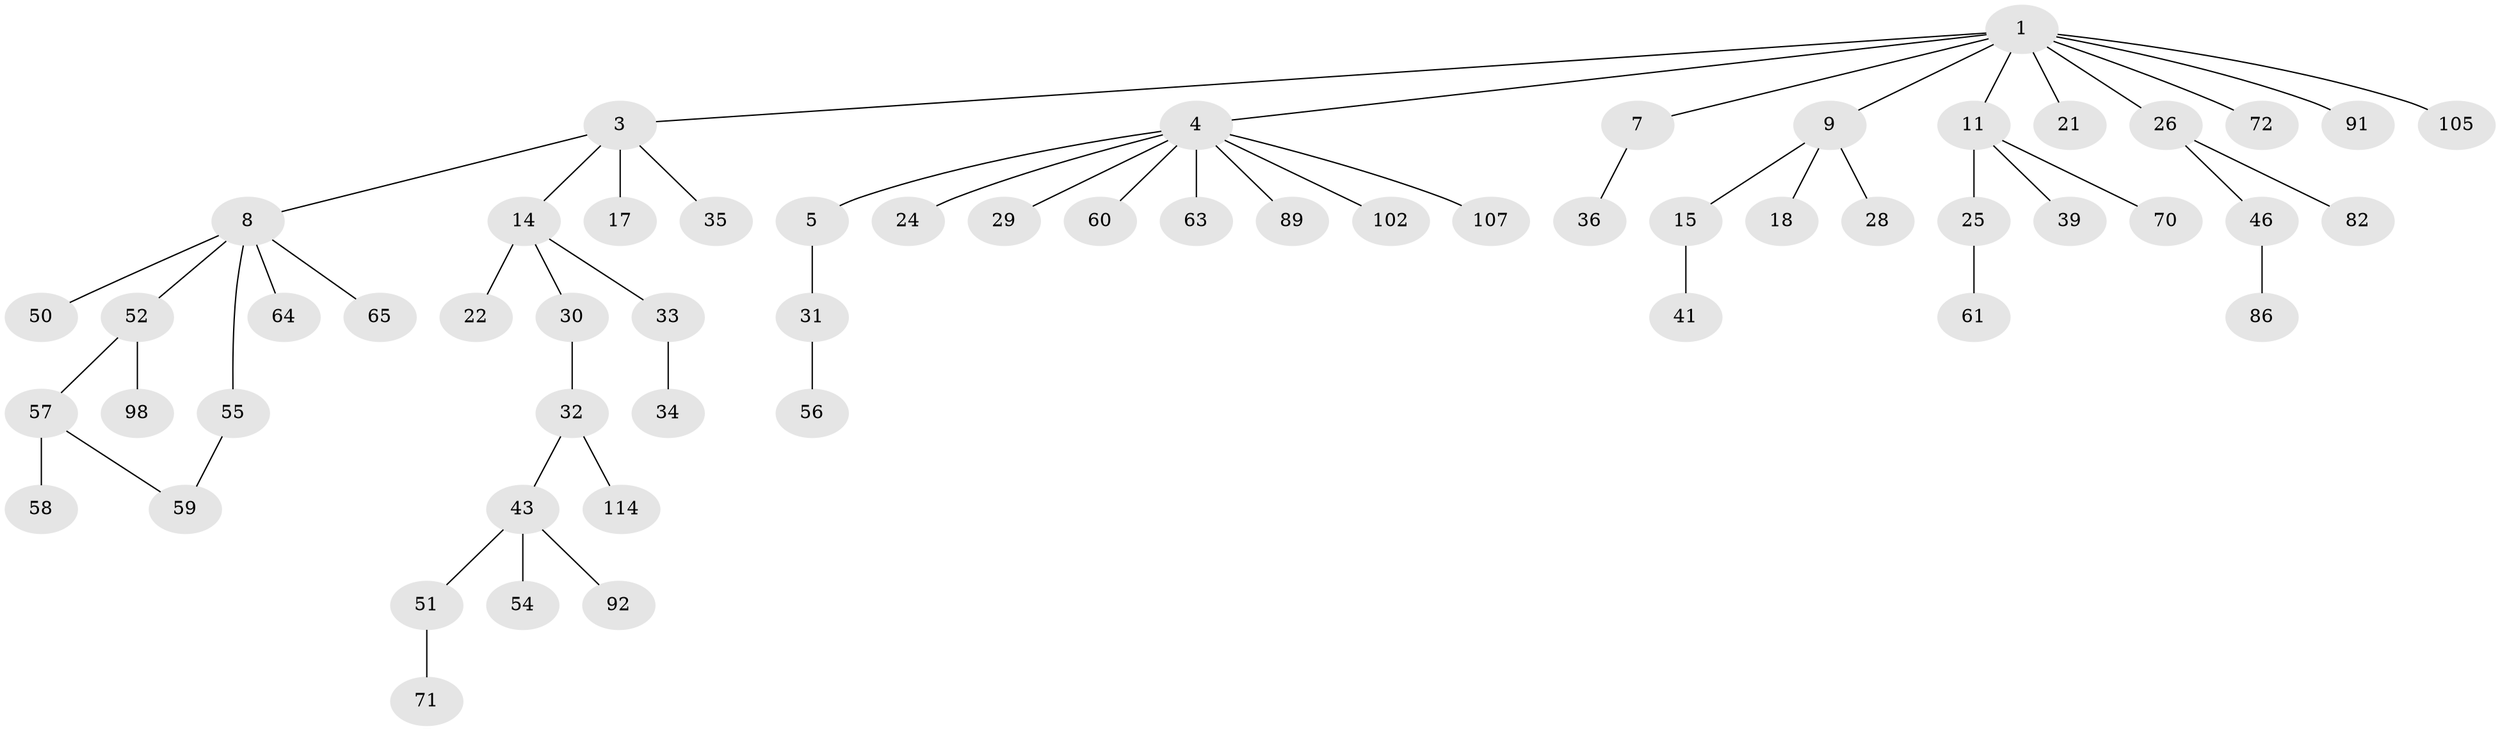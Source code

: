 // original degree distribution, {6: 0.02608695652173913, 7: 0.02608695652173913, 4: 0.06086956521739131, 2: 0.2, 3: 0.14782608695652175, 5: 0.008695652173913044, 1: 0.5304347826086957}
// Generated by graph-tools (version 1.1) at 2025/13/03/09/25 04:13:21]
// undirected, 57 vertices, 57 edges
graph export_dot {
graph [start="1"]
  node [color=gray90,style=filled];
  1 [super="+2"];
  3 [super="+20+27"];
  4 [super="+6"];
  5 [super="+104+66"];
  7 [super="+45+90"];
  8 [super="+19+40+37+16+106"];
  9 [super="+10+13"];
  11 [super="+12+42+74+23+108"];
  14;
  15 [super="+48"];
  17;
  18 [super="+110"];
  21;
  22;
  24 [super="+49+62"];
  25;
  26;
  28;
  29;
  30 [super="+96"];
  31;
  32 [super="+67"];
  33;
  34;
  35 [super="+97"];
  36 [super="+73+76"];
  39;
  41;
  43;
  46 [super="+77+111"];
  50;
  51;
  52;
  54;
  55;
  56 [super="+69+78"];
  57 [super="+79"];
  58;
  59 [super="+88+85+83"];
  60;
  61;
  63;
  64;
  65;
  70;
  71 [super="+94"];
  72;
  82;
  86;
  89;
  91;
  92;
  98;
  102;
  105;
  107;
  114;
  1 -- 3;
  1 -- 4;
  1 -- 11;
  1 -- 21;
  1 -- 91;
  1 -- 105;
  1 -- 7;
  1 -- 72;
  1 -- 9;
  1 -- 26;
  3 -- 8;
  3 -- 14;
  3 -- 17;
  3 -- 35;
  4 -- 5;
  4 -- 24;
  4 -- 29;
  4 -- 60;
  4 -- 89;
  4 -- 107;
  4 -- 102;
  4 -- 63;
  5 -- 31;
  7 -- 36;
  8 -- 65;
  8 -- 52;
  8 -- 64;
  8 -- 55;
  8 -- 50;
  9 -- 15;
  9 -- 18;
  9 -- 28;
  11 -- 70;
  11 -- 39;
  11 -- 25;
  14 -- 22;
  14 -- 30;
  14 -- 33;
  15 -- 41;
  25 -- 61;
  26 -- 46;
  26 -- 82;
  30 -- 32;
  31 -- 56;
  32 -- 43;
  32 -- 114;
  33 -- 34;
  43 -- 51;
  43 -- 54;
  43 -- 92;
  46 -- 86;
  51 -- 71;
  52 -- 57;
  52 -- 98;
  55 -- 59;
  57 -- 58;
  57 -- 59;
}
